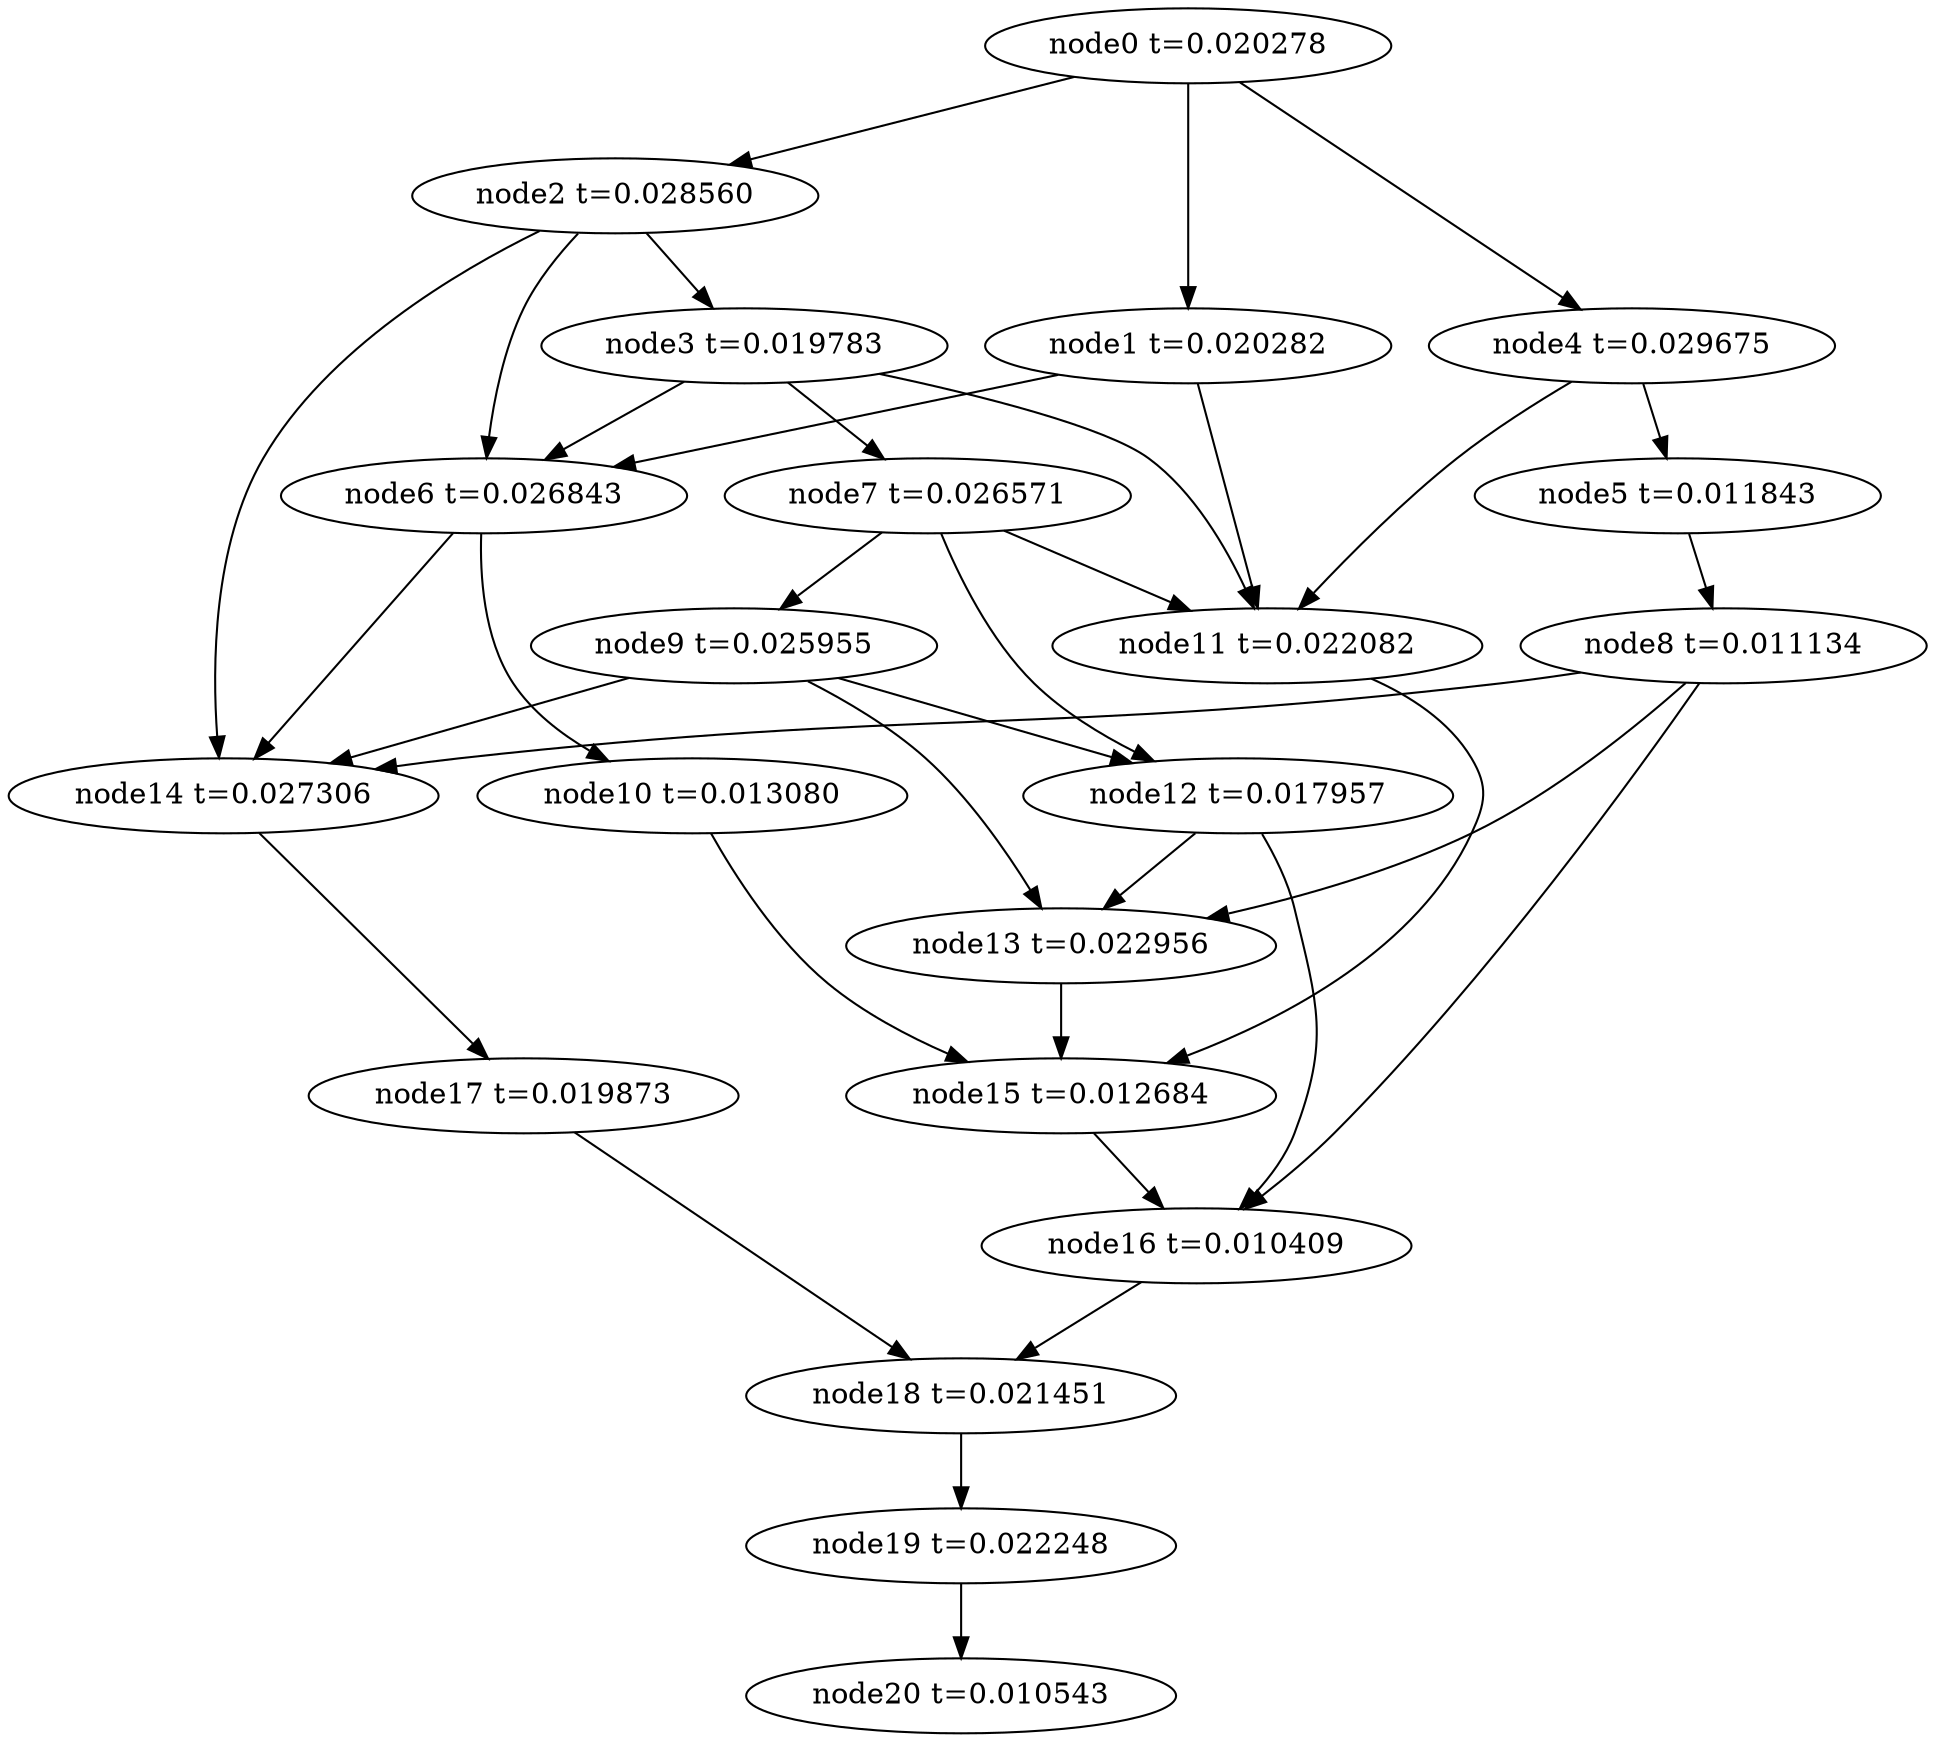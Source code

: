 digraph g{
	node20[label="node20 t=0.010543"]
	node19 -> node20
	node19[label="node19 t=0.022248"];
	node18 -> node19
	node18[label="node18 t=0.021451"];
	node17 -> node18
	node17[label="node17 t=0.019873"];
	node16 -> node18
	node16[label="node16 t=0.010409"];
	node15 -> node16
	node15[label="node15 t=0.012684"];
	node14 -> node17
	node14[label="node14 t=0.027306"];
	node13 -> node15
	node13[label="node13 t=0.022956"];
	node12 -> node16
	node12 -> node13
	node12[label="node12 t=0.017957"];
	node11 -> node15
	node11[label="node11 t=0.022082"];
	node10 -> node15
	node10[label="node10 t=0.013080"];
	node9 -> node14
	node9 -> node13
	node9 -> node12
	node9[label="node9 t=0.025955"];
	node8 -> node16
	node8 -> node14
	node8 -> node13
	node8[label="node8 t=0.011134"];
	node7 -> node12
	node7 -> node11
	node7 -> node9
	node7[label="node7 t=0.026571"];
	node6 -> node14
	node6 -> node10
	node6[label="node6 t=0.026843"];
	node5 -> node8
	node5[label="node5 t=0.011843"];
	node4 -> node11
	node4 -> node5
	node4[label="node4 t=0.029675"];
	node3 -> node11
	node3 -> node7
	node3 -> node6
	node3[label="node3 t=0.019783"];
	node2 -> node14
	node2 -> node6
	node2 -> node3
	node2[label="node2 t=0.028560"];
	node1 -> node11
	node1 -> node6
	node1[label="node1 t=0.020282"];
	node0 -> node4
	node0 -> node2
	node0 -> node1
	node0[label="node0 t=0.020278"];
}
